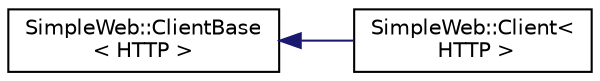 digraph "Graphical Class Hierarchy"
{
  edge [fontname="Helvetica",fontsize="10",labelfontname="Helvetica",labelfontsize="10"];
  node [fontname="Helvetica",fontsize="10",shape=record];
  rankdir="LR";
  Node1 [label="SimpleWeb::ClientBase\l\< HTTP \>",height=0.2,width=0.4,color="black", fillcolor="white", style="filled",URL="$classSimpleWeb_1_1ClientBase.html"];
  Node1 -> Node2 [dir="back",color="midnightblue",fontsize="10",style="solid",fontname="Helvetica"];
  Node2 [label="SimpleWeb::Client\<\l HTTP \>",height=0.2,width=0.4,color="black", fillcolor="white", style="filled",URL="$classSimpleWeb_1_1Client_3_01HTTP_01_4.html"];
}
